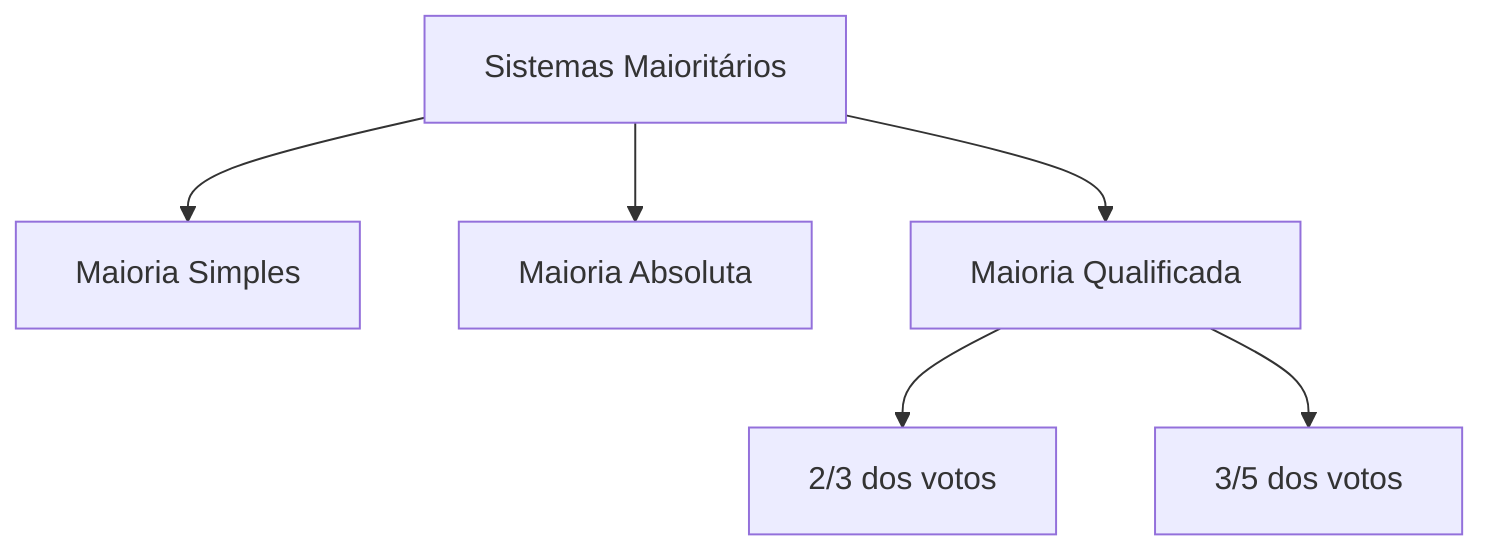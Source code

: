 graph TD
  A["Sistemas Maioritários"]
  A --> B["Maioria Simples"]
  A --> C["Maioria Absoluta"]
  A --> D["Maioria Qualificada"]
  D --> E["2/3 dos votos"]
  D --> F["3/5 dos votos"]